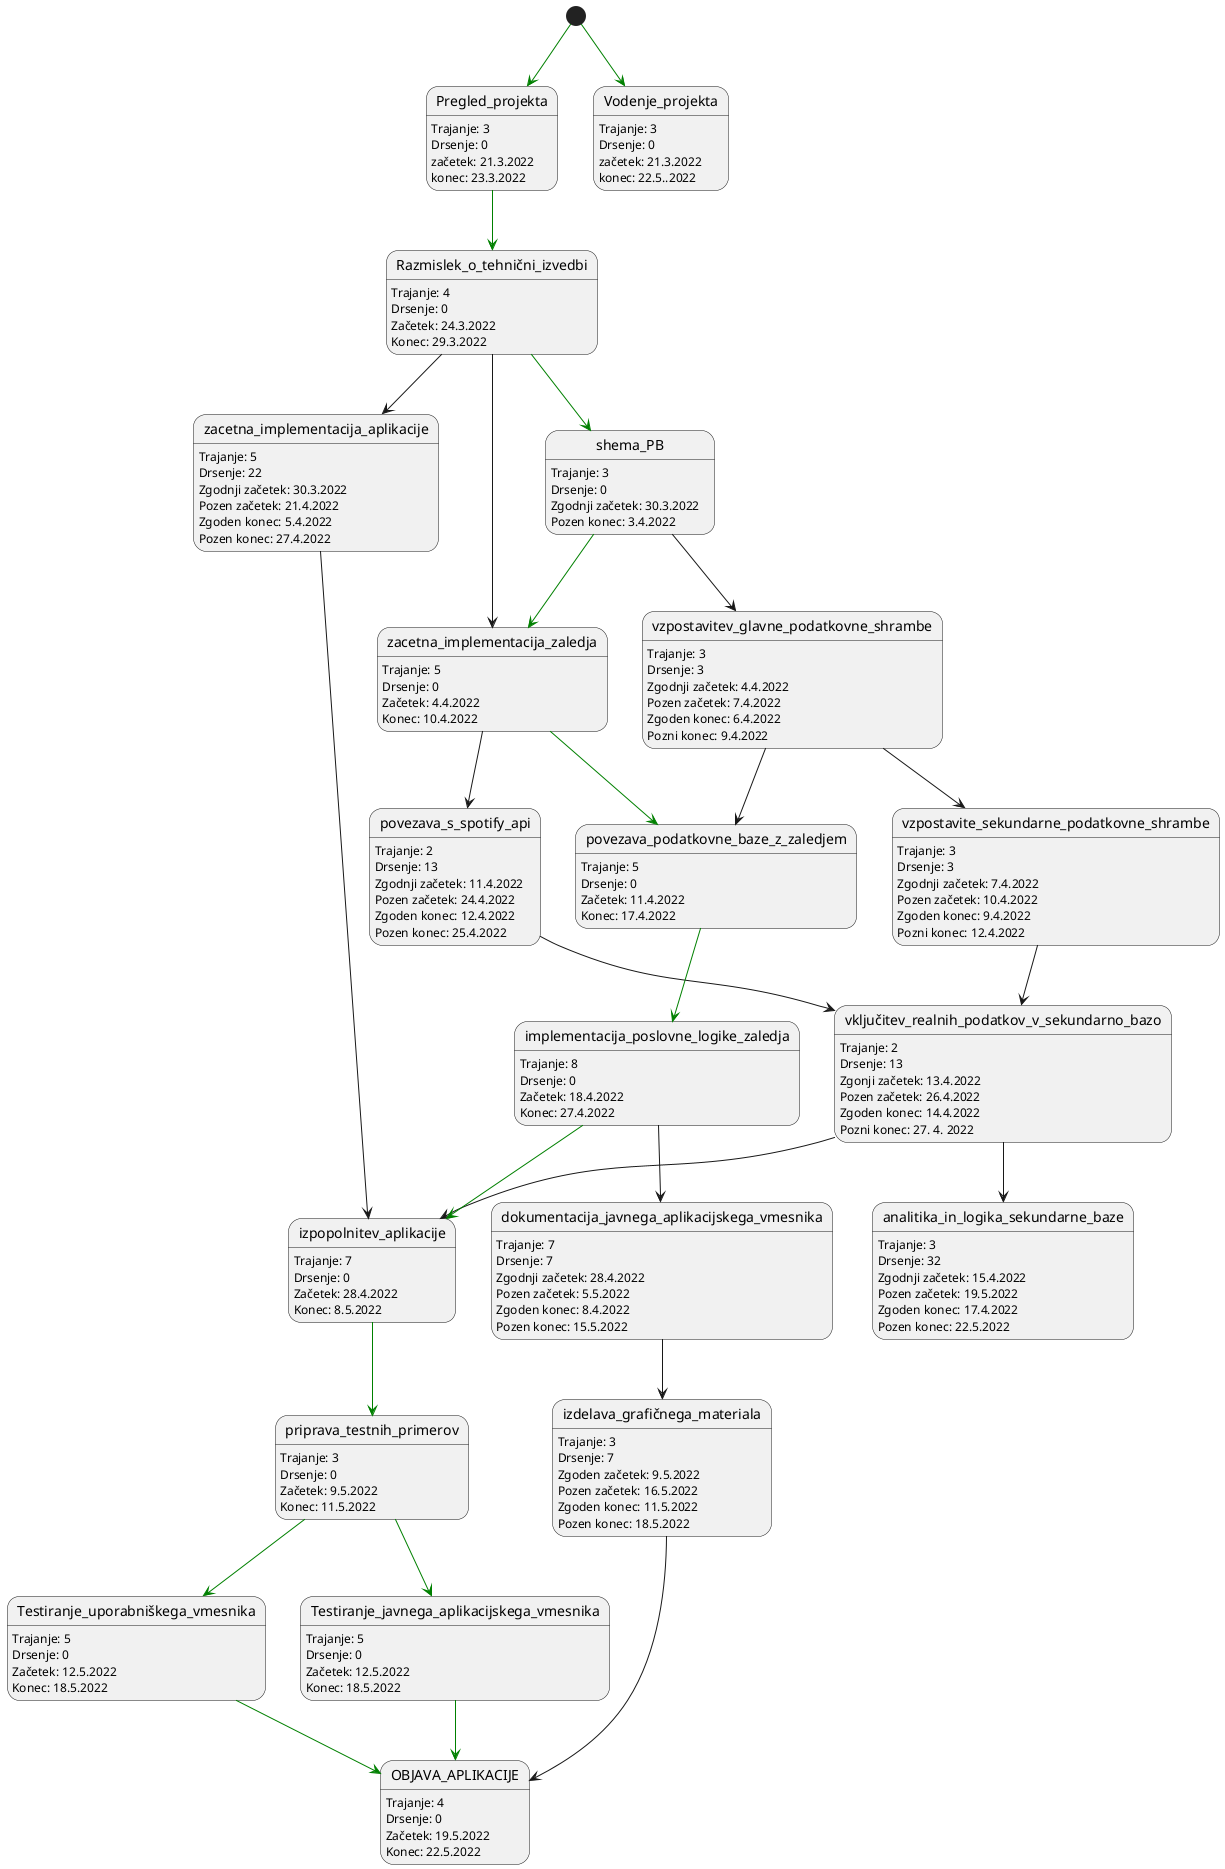 @startuml
[*] -[#green]-> Pregled_projekta
Pregled_projekta: Trajanje: 3
Pregled_projekta: Drsenje: 0
Pregled_projekta: začetek: 21.3.2022
Pregled_projekta: konec: 23.3.2022

[*] -[#green]-> Vodenje_projekta
Vodenje_projekta: Trajanje: 3
Vodenje_projekta: Drsenje: 0
Vodenje_projekta: začetek: 21.3.2022
Vodenje_projekta: konec: 22.5..2022


Pregled_projekta -[#green]-> Razmislek_o_tehnični_izvedbi
Razmislek_o_tehnični_izvedbi: Trajanje: 4
Razmislek_o_tehnični_izvedbi: Drsenje: 0
Razmislek_o_tehnični_izvedbi: Začetek: 24.3.2022
Razmislek_o_tehnični_izvedbi: Konec: 29.3.2022

Razmislek_o_tehnični_izvedbi -[#green]-> shema_PB
shema_PB: Trajanje: 3
shema_PB: Drsenje: 0
shema_PB: Zgodnji začetek: 30.3.2022
shema_PB: Pozen konec: 3.4.2022

Razmislek_o_tehnični_izvedbi --> zacetna_implementacija_zaledja
zacetna_implementacija_zaledja: Trajanje: 5
zacetna_implementacija_zaledja: Drsenje: 0
zacetna_implementacija_zaledja: Začetek: 4.4.2022
zacetna_implementacija_zaledja: Konec: 10.4.2022

Razmislek_o_tehnični_izvedbi --> zacetna_implementacija_aplikacije
zacetna_implementacija_aplikacije: Trajanje: 5
zacetna_implementacija_aplikacije: Drsenje: 22
zacetna_implementacija_aplikacije: Zgodnji začetek: 30.3.2022
zacetna_implementacija_aplikacije: Pozen začetek: 21.4.2022
zacetna_implementacija_aplikacije: Zgoden konec: 5.4.2022
zacetna_implementacija_aplikacije: Pozen konec: 27.4.2022

shema_PB --> vzpostavitev_glavne_podatkovne_shrambe
vzpostavitev_glavne_podatkovne_shrambe: Trajanje: 3
vzpostavitev_glavne_podatkovne_shrambe: Drsenje: 3
vzpostavitev_glavne_podatkovne_shrambe: Zgodnji začetek: 4.4.2022
vzpostavitev_glavne_podatkovne_shrambe: Pozen začetek: 7.4.2022
vzpostavitev_glavne_podatkovne_shrambe: Zgoden konec: 6.4.2022
vzpostavitev_glavne_podatkovne_shrambe: Pozni konec: 9.4.2022

shema_PB -[#green]-> zacetna_implementacija_zaledja

vzpostavitev_glavne_podatkovne_shrambe --> vzpostavite_sekundarne_podatkovne_shrambe
vzpostavite_sekundarne_podatkovne_shrambe: Trajanje: 3
vzpostavite_sekundarne_podatkovne_shrambe: Drsenje: 3
vzpostavite_sekundarne_podatkovne_shrambe: Zgodnji začetek: 7.4.2022
vzpostavite_sekundarne_podatkovne_shrambe: Pozen začetek: 10.4.2022
vzpostavite_sekundarne_podatkovne_shrambe: Zgoden konec: 9.4.2022
vzpostavite_sekundarne_podatkovne_shrambe: Pozni konec: 12.4.2022

zacetna_implementacija_zaledja --> povezava_s_spotify_api
povezava_s_spotify_api: Trajanje: 2
povezava_s_spotify_api: Drsenje: 13
povezava_s_spotify_api: Zgodnji začetek: 11.4.2022
povezava_s_spotify_api: Pozen začetek: 24.4.2022
povezava_s_spotify_api: Zgoden konec: 12.4.2022
povezava_s_spotify_api: Pozen konec: 25.4.2022

vzpostavite_sekundarne_podatkovne_shrambe --> vključitev_realnih_podatkov_v_sekundarno_bazo
vključitev_realnih_podatkov_v_sekundarno_bazo: Trajanje: 2
vključitev_realnih_podatkov_v_sekundarno_bazo: Drsenje: 13
vključitev_realnih_podatkov_v_sekundarno_bazo: Zgonji začetek: 13.4.2022
vključitev_realnih_podatkov_v_sekundarno_bazo: Pozen začetek: 26.4.2022
vključitev_realnih_podatkov_v_sekundarno_bazo: Zgoden konec: 14.4.2022
vključitev_realnih_podatkov_v_sekundarno_bazo: Pozni konec: 27. 4. 2022

povezava_s_spotify_api --> vključitev_realnih_podatkov_v_sekundarno_bazo

vključitev_realnih_podatkov_v_sekundarno_bazo --> analitika_in_logika_sekundarne_baze
analitika_in_logika_sekundarne_baze: Trajanje: 3
analitika_in_logika_sekundarne_baze: Drsenje: 32
analitika_in_logika_sekundarne_baze: Zgodnji začetek: 15.4.2022
analitika_in_logika_sekundarne_baze: Pozen začetek: 19.5.2022
analitika_in_logika_sekundarne_baze: Zgoden konec: 17.4.2022
analitika_in_logika_sekundarne_baze: Pozen konec: 22.5.2022

vzpostavitev_glavne_podatkovne_shrambe --> povezava_podatkovne_baze_z_zaledjem
povezava_podatkovne_baze_z_zaledjem: Trajanje: 5
povezava_podatkovne_baze_z_zaledjem: Drsenje: 0
povezava_podatkovne_baze_z_zaledjem: Začetek: 11.4.2022
povezava_podatkovne_baze_z_zaledjem: Konec: 17.4.2022

zacetna_implementacija_zaledja -[#green]-> povezava_podatkovne_baze_z_zaledjem

povezava_podatkovne_baze_z_zaledjem -[#green]-> implementacija_poslovne_logike_zaledja
implementacija_poslovne_logike_zaledja: Trajanje: 8
implementacija_poslovne_logike_zaledja: Drsenje: 0
implementacija_poslovne_logike_zaledja: Začetek: 18.4.2022
implementacija_poslovne_logike_zaledja: Konec: 27.4.2022

zacetna_implementacija_aplikacije --> izpopolnitev_aplikacije
vključitev_realnih_podatkov_v_sekundarno_bazo --> izpopolnitev_aplikacije
implementacija_poslovne_logike_zaledja -[#green]-> izpopolnitev_aplikacije
izpopolnitev_aplikacije: Trajanje: 7
izpopolnitev_aplikacije: Drsenje: 0
izpopolnitev_aplikacije: Začetek: 28.4.2022
izpopolnitev_aplikacije: Konec: 8.5.2022

implementacija_poslovne_logike_zaledja --> dokumentacija_javnega_aplikacijskega_vmesnika
dokumentacija_javnega_aplikacijskega_vmesnika: Trajanje: 7
dokumentacija_javnega_aplikacijskega_vmesnika: Drsenje: 7
dokumentacija_javnega_aplikacijskega_vmesnika: Zgodnji začetek: 28.4.2022
dokumentacija_javnega_aplikacijskega_vmesnika: Pozen začetek: 5.5.2022
dokumentacija_javnega_aplikacijskega_vmesnika: Zgoden konec: 8.4.2022
dokumentacija_javnega_aplikacijskega_vmesnika: Pozen konec: 15.5.2022

izpopolnitev_aplikacije -[#green]-> priprava_testnih_primerov
priprava_testnih_primerov: Trajanje: 3
priprava_testnih_primerov: Drsenje: 0
priprava_testnih_primerov: Začetek: 9.5.2022
priprava_testnih_primerov: Konec: 11.5.2022

dokumentacija_javnega_aplikacijskega_vmesnika --> izdelava_grafičnega_materiala
izdelava_grafičnega_materiala: Trajanje: 3
izdelava_grafičnega_materiala: Drsenje: 7
izdelava_grafičnega_materiala: Zgoden začetek: 9.5.2022
izdelava_grafičnega_materiala: Pozen začetek: 16.5.2022
izdelava_grafičnega_materiala: Zgoden konec: 11.5.2022
izdelava_grafičnega_materiala: Pozen konec: 18.5.2022

priprava_testnih_primerov -[#green]-> Testiranje_uporabniškega_vmesnika
Testiranje_uporabniškega_vmesnika: Trajanje: 5
Testiranje_uporabniškega_vmesnika: Drsenje: 0
Testiranje_uporabniškega_vmesnika: Začetek: 12.5.2022
Testiranje_uporabniškega_vmesnika: Konec: 18.5.2022

priprava_testnih_primerov -[#green]-> Testiranje_javnega_aplikacijskega_vmesnika
Testiranje_javnega_aplikacijskega_vmesnika: Trajanje: 5
Testiranje_javnega_aplikacijskega_vmesnika: Drsenje: 0
Testiranje_javnega_aplikacijskega_vmesnika: Začetek: 12.5.2022
Testiranje_javnega_aplikacijskega_vmesnika: Konec: 18.5.2022

Testiranje_uporabniškega_vmesnika -[#green]-> OBJAVA_APLIKACIJE
Testiranje_javnega_aplikacijskega_vmesnika -[#green]-> OBJAVA_APLIKACIJE
izdelava_grafičnega_materiala --> OBJAVA_APLIKACIJE

OBJAVA_APLIKACIJE: Trajanje: 4
OBJAVA_APLIKACIJE: Drsenje: 0
OBJAVA_APLIKACIJE: Začetek: 19.5.2022
OBJAVA_APLIKACIJE: Konec: 22.5.2022
@enduml